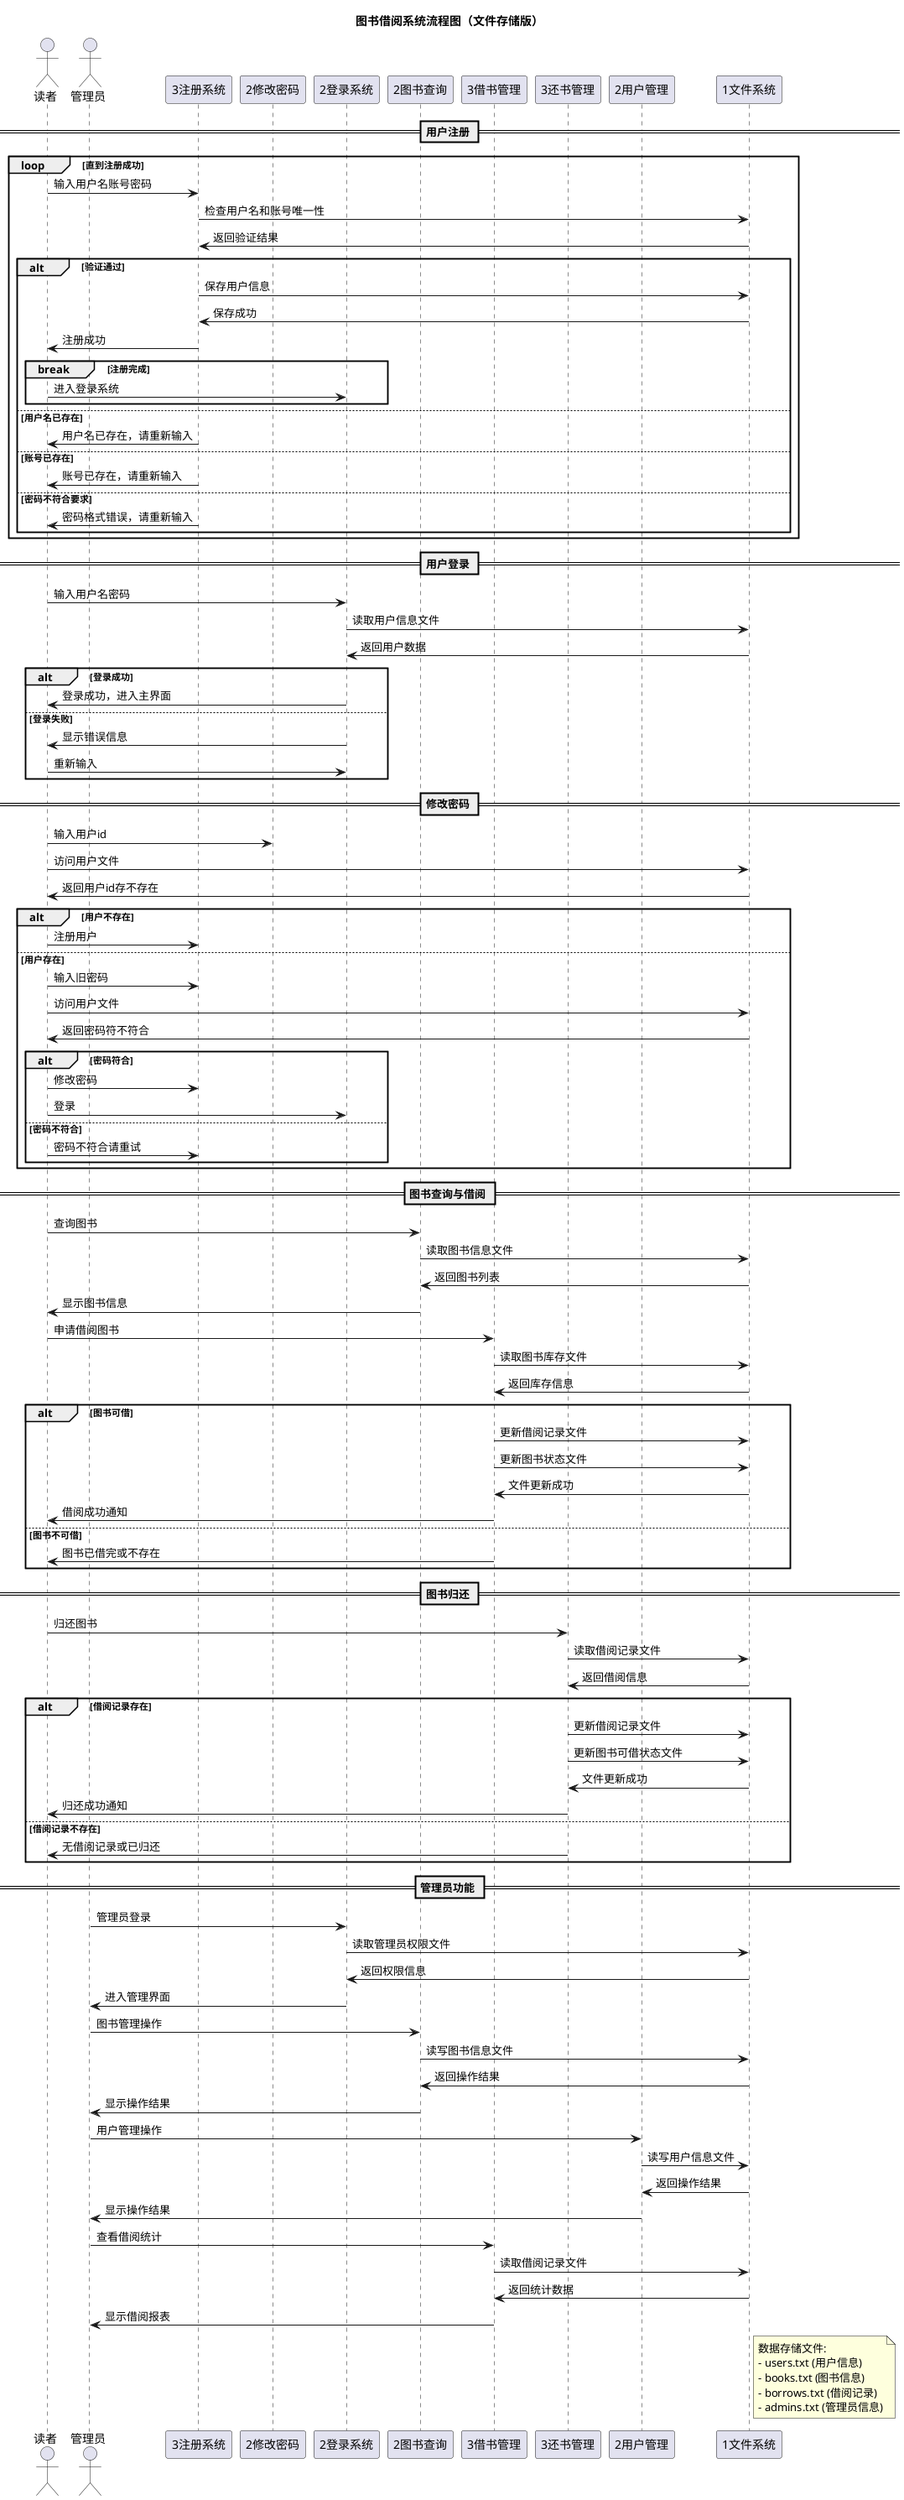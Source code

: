 @startuml 图书借阅系统流程图

title 图书借阅系统流程图（文件存储版）

actor 读者 as Reader
actor 管理员 as Admin
participant "3注册系统" as register
participant "2修改密码" as changepwd
participant "2登录系统" as Login
participant "2图书查询" as BookMgmt
participant "3借书管理" as BorrowMgmt
participant "3还书管理" as ReturnMgmt
participant "2用户管理" as UserMgmt
participant "1文件系统" as FileSystem

== 用户注册 ==
loop 直到注册成功
    Reader -> register: 输入用户名账号密码
    register -> FileSystem: 检查用户名和账号唯一性
    FileSystem -> register: 返回验证结果
    
    alt 验证通过
        register -> FileSystem: 保存用户信息
        FileSystem -> register: 保存成功
        register -> Reader: 注册成功
        break 注册完成
            Reader -> Login: 进入登录系统
        end
    else 用户名已存在
        register -> Reader: 用户名已存在，请重新输入
    else 账号已存在
        register -> Reader: 账号已存在，请重新输入
    else 密码不符合要求
        register -> Reader: 密码格式错误，请重新输入
    end
end
== 用户登录 ==
Reader -> Login: 输入用户名密码
Login -> FileSystem: 读取用户信息文件
FileSystem -> Login: 返回用户数据
alt 登录成功
    Login -> Reader: 登录成功，进入主界面
else 登录失败
    Login -> Reader: 显示错误信息
    Reader -> Login: 重新输入
end

== 修改密码 ==
Reader -> changepwd:输入用户id
Reader -> FileSystem:访问用户文件
FileSystem -> Reader:返回用户id存不存在
alt 用户不存在
    Reader -> register:注册用户
else 用户存在
    Reader -> register:输入旧密码
    Reader -> FileSystem:访问用户文件
    FileSystem -> Reader:返回密码符不符合
    alt 密码符合
    Reader -> register:修改密码
    Reader -> Login:登录
    else 密码不符合
    Reader ->register:密码不符合请重试
    end
end

== 图书查询与借阅 ==
Reader -> BookMgmt: 查询图书
BookMgmt -> FileSystem: 读取图书信息文件
FileSystem -> BookMgmt: 返回图书列表
BookMgmt -> Reader: 显示图书信息

Reader -> BorrowMgmt: 申请借阅图书
BorrowMgmt -> FileSystem: 读取图书库存文件
FileSystem -> BorrowMgmt: 返回库存信息

alt 图书可借
    BorrowMgmt -> FileSystem: 更新借阅记录文件
    BorrowMgmt -> FileSystem: 更新图书状态文件
    FileSystem -> BorrowMgmt: 文件更新成功
    BorrowMgmt -> Reader: 借阅成功通知
else 图书不可借
    BorrowMgmt -> Reader: 图书已借完或不存在
end

== 图书归还 ==
Reader -> ReturnMgmt: 归还图书
ReturnMgmt -> FileSystem: 读取借阅记录文件
FileSystem -> ReturnMgmt: 返回借阅信息

alt 借阅记录存在
    ReturnMgmt -> FileSystem: 更新借阅记录文件
    ReturnMgmt -> FileSystem: 更新图书可借状态文件
    FileSystem -> ReturnMgmt: 文件更新成功
    ReturnMgmt -> Reader: 归还成功通知
else 借阅记录不存在
    ReturnMgmt -> Reader: 无借阅记录或已归还
end

== 管理员功能 ==
Admin -> Login: 管理员登录
Login -> FileSystem: 读取管理员权限文件
FileSystem -> Login: 返回权限信息
Login -> Admin: 进入管理界面

Admin -> BookMgmt: 图书管理操作
BookMgmt -> FileSystem: 读写图书信息文件
FileSystem -> BookMgmt: 返回操作结果
BookMgmt -> Admin: 显示操作结果

Admin -> UserMgmt: 用户管理操作
UserMgmt -> FileSystem: 读写用户信息文件
FileSystem -> UserMgmt: 返回操作结果
UserMgmt -> Admin: 显示操作结果

Admin -> BorrowMgmt: 查看借阅统计
BorrowMgmt -> FileSystem: 读取借阅记录文件
FileSystem -> BorrowMgmt: 返回统计数据
BorrowMgmt -> Admin: 显示借阅报表

note right of FileSystem
  数据存储文件:
  - users.txt (用户信息)
  - books.txt (图书信息)
  - borrows.txt (借阅记录)
  - admins.txt (管理员信息)
end note

@enduml